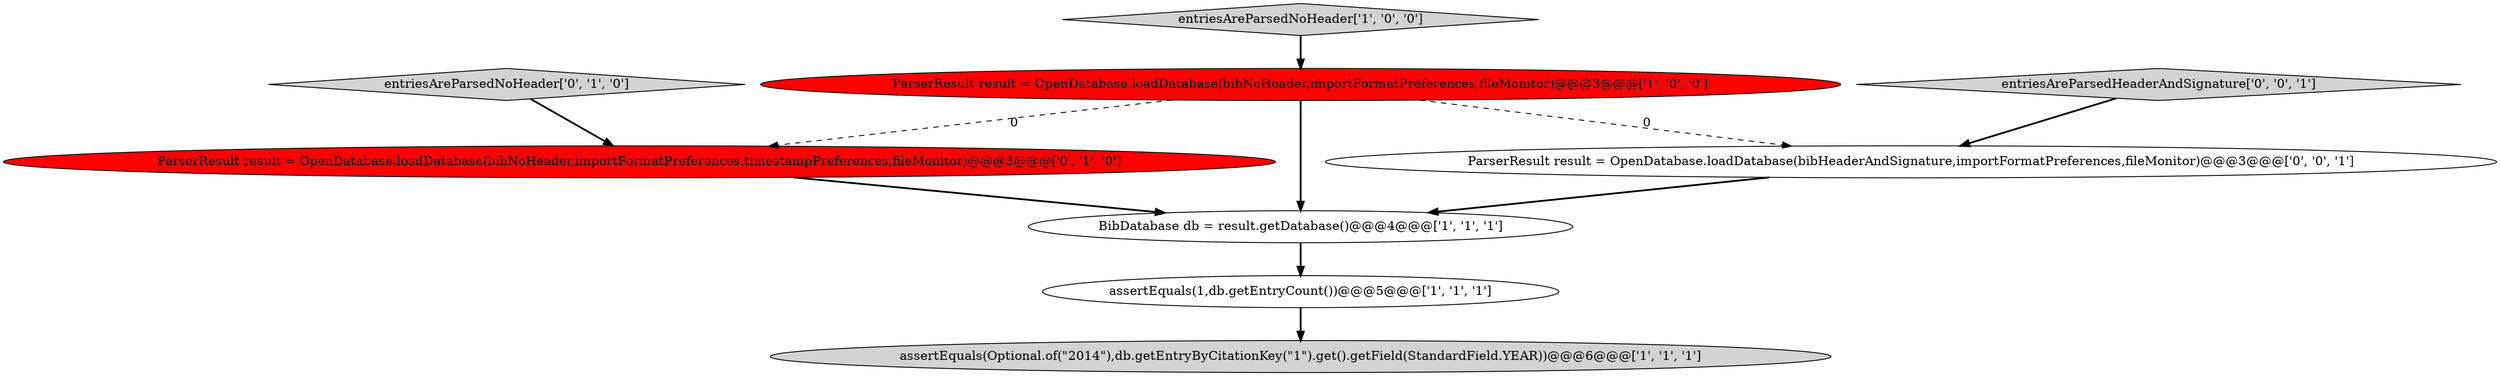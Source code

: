 digraph {
4 [style = filled, label = "assertEquals(1,db.getEntryCount())@@@5@@@['1', '1', '1']", fillcolor = white, shape = ellipse image = "AAA0AAABBB1BBB"];
7 [style = filled, label = "ParserResult result = OpenDatabase.loadDatabase(bibHeaderAndSignature,importFormatPreferences,fileMonitor)@@@3@@@['0', '0', '1']", fillcolor = white, shape = ellipse image = "AAA0AAABBB3BBB"];
1 [style = filled, label = "ParserResult result = OpenDatabase.loadDatabase(bibNoHeader,importFormatPreferences,fileMonitor)@@@3@@@['1', '0', '0']", fillcolor = red, shape = ellipse image = "AAA1AAABBB1BBB"];
6 [style = filled, label = "entriesAreParsedNoHeader['0', '1', '0']", fillcolor = lightgray, shape = diamond image = "AAA0AAABBB2BBB"];
0 [style = filled, label = "entriesAreParsedNoHeader['1', '0', '0']", fillcolor = lightgray, shape = diamond image = "AAA0AAABBB1BBB"];
8 [style = filled, label = "entriesAreParsedHeaderAndSignature['0', '0', '1']", fillcolor = lightgray, shape = diamond image = "AAA0AAABBB3BBB"];
3 [style = filled, label = "assertEquals(Optional.of(\"2014\"),db.getEntryByCitationKey(\"1\").get().getField(StandardField.YEAR))@@@6@@@['1', '1', '1']", fillcolor = lightgray, shape = ellipse image = "AAA0AAABBB1BBB"];
2 [style = filled, label = "BibDatabase db = result.getDatabase()@@@4@@@['1', '1', '1']", fillcolor = white, shape = ellipse image = "AAA0AAABBB1BBB"];
5 [style = filled, label = "ParserResult result = OpenDatabase.loadDatabase(bibNoHeader,importFormatPreferences,timestampPreferences,fileMonitor)@@@3@@@['0', '1', '0']", fillcolor = red, shape = ellipse image = "AAA1AAABBB2BBB"];
4->3 [style = bold, label=""];
6->5 [style = bold, label=""];
5->2 [style = bold, label=""];
1->2 [style = bold, label=""];
1->5 [style = dashed, label="0"];
1->7 [style = dashed, label="0"];
2->4 [style = bold, label=""];
7->2 [style = bold, label=""];
0->1 [style = bold, label=""];
8->7 [style = bold, label=""];
}
